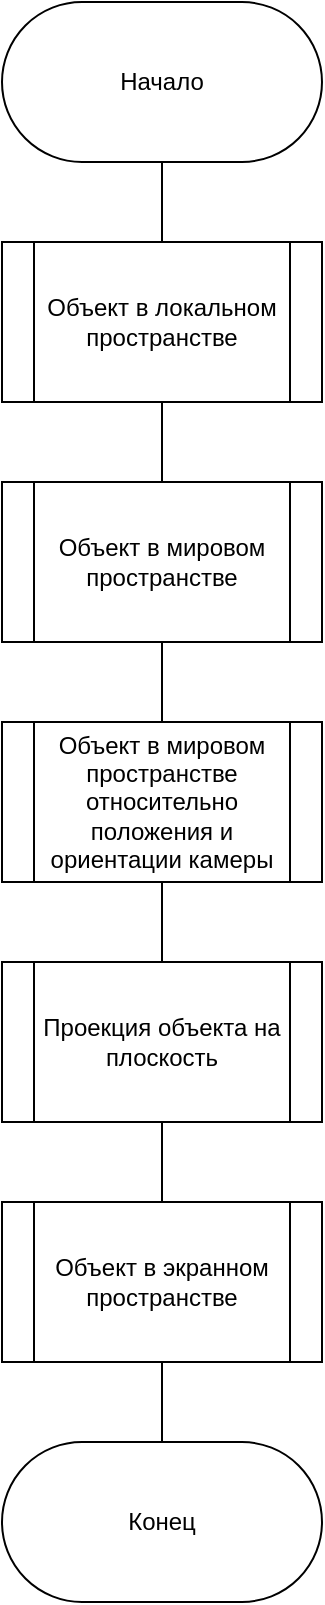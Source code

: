 <mxfile version="20.7.4" type="device"><diagram id="ZCamjpLlk4_4Ci8dcWxs" name="Страница 1"><mxGraphModel dx="1434" dy="774" grid="1" gridSize="10" guides="1" tooltips="1" connect="1" arrows="1" fold="1" page="1" pageScale="1" pageWidth="827" pageHeight="1169" math="0" shadow="0"><root><mxCell id="0"/><mxCell id="1" parent="0"/><mxCell id="HP4m-o9KzT0elkyFWoN0-13" value="" style="edgeStyle=orthogonalEdgeStyle;rounded=0;orthogonalLoop=1;jettySize=auto;html=1;endArrow=none;endFill=0;" parent="1" source="HP4m-o9KzT0elkyFWoN0-3" target="HP4m-o9KzT0elkyFWoN0-6" edge="1"><mxGeometry relative="1" as="geometry"/></mxCell><mxCell id="HP4m-o9KzT0elkyFWoN0-3" value="&lt;div&gt;Начало&lt;/div&gt;" style="rounded=1;whiteSpace=wrap;html=1;arcSize=50;" parent="1" vertex="1"><mxGeometry x="334" y="40" width="160" height="80" as="geometry"/></mxCell><mxCell id="HP4m-o9KzT0elkyFWoN0-4" value="Конец" style="rounded=1;whiteSpace=wrap;html=1;arcSize=50;" parent="1" vertex="1"><mxGeometry x="334" y="760" width="160" height="80" as="geometry"/></mxCell><mxCell id="HP4m-o9KzT0elkyFWoN0-14" value="" style="edgeStyle=orthogonalEdgeStyle;rounded=0;orthogonalLoop=1;jettySize=auto;html=1;endArrow=none;endFill=0;" parent="1" source="HP4m-o9KzT0elkyFWoN0-6" target="HP4m-o9KzT0elkyFWoN0-9" edge="1"><mxGeometry relative="1" as="geometry"/></mxCell><mxCell id="HP4m-o9KzT0elkyFWoN0-6" value="Объект в локальном пространстве" style="shape=process;whiteSpace=wrap;html=1;backgroundOutline=1;rounded=0;" parent="1" vertex="1"><mxGeometry x="334" y="160" width="160" height="80" as="geometry"/></mxCell><mxCell id="HP4m-o9KzT0elkyFWoN0-15" value="" style="edgeStyle=orthogonalEdgeStyle;rounded=0;orthogonalLoop=1;jettySize=auto;html=1;endArrow=none;endFill=0;" parent="1" source="HP4m-o9KzT0elkyFWoN0-9" target="HP4m-o9KzT0elkyFWoN0-10" edge="1"><mxGeometry relative="1" as="geometry"/></mxCell><mxCell id="HP4m-o9KzT0elkyFWoN0-9" value="Объект в мировом пространстве" style="shape=process;whiteSpace=wrap;html=1;backgroundOutline=1;rounded=0;" parent="1" vertex="1"><mxGeometry x="334" y="280" width="160" height="80" as="geometry"/></mxCell><mxCell id="HP4m-o9KzT0elkyFWoN0-16" value="" style="edgeStyle=orthogonalEdgeStyle;rounded=0;orthogonalLoop=1;jettySize=auto;html=1;endArrow=none;endFill=0;" parent="1" source="HP4m-o9KzT0elkyFWoN0-10" target="HP4m-o9KzT0elkyFWoN0-11" edge="1"><mxGeometry relative="1" as="geometry"/></mxCell><mxCell id="HP4m-o9KzT0elkyFWoN0-10" value="Объект в мировом пространстве относительно положения и ориентации камеры" style="shape=process;whiteSpace=wrap;html=1;backgroundOutline=1;rounded=0;" parent="1" vertex="1"><mxGeometry x="334" y="400" width="160" height="80" as="geometry"/></mxCell><mxCell id="HP4m-o9KzT0elkyFWoN0-17" value="" style="edgeStyle=orthogonalEdgeStyle;rounded=0;orthogonalLoop=1;jettySize=auto;html=1;endArrow=none;endFill=0;" parent="1" source="HP4m-o9KzT0elkyFWoN0-11" target="HP4m-o9KzT0elkyFWoN0-12" edge="1"><mxGeometry relative="1" as="geometry"/></mxCell><mxCell id="HP4m-o9KzT0elkyFWoN0-11" value="Проекция объекта на плоскость" style="shape=process;whiteSpace=wrap;html=1;backgroundOutline=1;rounded=0;" parent="1" vertex="1"><mxGeometry x="334" y="520" width="160" height="80" as="geometry"/></mxCell><mxCell id="HP4m-o9KzT0elkyFWoN0-18" value="" style="edgeStyle=orthogonalEdgeStyle;rounded=0;orthogonalLoop=1;jettySize=auto;html=1;endArrow=none;endFill=0;" parent="1" source="HP4m-o9KzT0elkyFWoN0-12" target="HP4m-o9KzT0elkyFWoN0-4" edge="1"><mxGeometry relative="1" as="geometry"/></mxCell><mxCell id="HP4m-o9KzT0elkyFWoN0-12" value="Объект в экранном пространстве" style="shape=process;whiteSpace=wrap;html=1;backgroundOutline=1;rounded=0;" parent="1" vertex="1"><mxGeometry x="334" y="640" width="160" height="80" as="geometry"/></mxCell></root></mxGraphModel></diagram></mxfile>